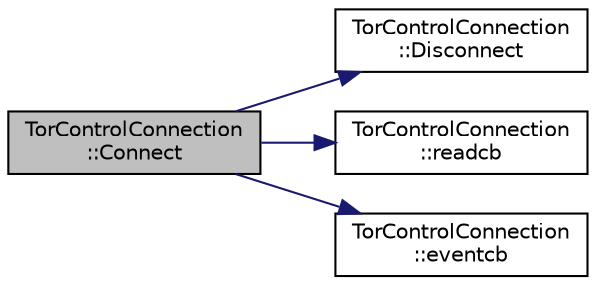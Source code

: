 digraph "TorControlConnection::Connect"
{
  edge [fontname="Helvetica",fontsize="10",labelfontname="Helvetica",labelfontsize="10"];
  node [fontname="Helvetica",fontsize="10",shape=record];
  rankdir="LR";
  Node6 [label="TorControlConnection\l::Connect",height=0.2,width=0.4,color="black", fillcolor="grey75", style="filled", fontcolor="black"];
  Node6 -> Node7 [color="midnightblue",fontsize="10",style="solid",fontname="Helvetica"];
  Node7 [label="TorControlConnection\l::Disconnect",height=0.2,width=0.4,color="black", fillcolor="white", style="filled",URL="$class_tor_control_connection.html#addb42114063641eab12be2fc39b859d5",tooltip="Disconnect from Tor control port. "];
  Node6 -> Node8 [color="midnightblue",fontsize="10",style="solid",fontname="Helvetica"];
  Node8 [label="TorControlConnection\l::readcb",height=0.2,width=0.4,color="black", fillcolor="white", style="filled",URL="$class_tor_control_connection.html#a7d7e2393f19cb41c32223def3df769ea",tooltip="Libevent handlers: internal. "];
  Node6 -> Node9 [color="midnightblue",fontsize="10",style="solid",fontname="Helvetica"];
  Node9 [label="TorControlConnection\l::eventcb",height=0.2,width=0.4,color="black", fillcolor="white", style="filled",URL="$class_tor_control_connection.html#a8b22b26822247f8be7d739e14a045e98"];
}
